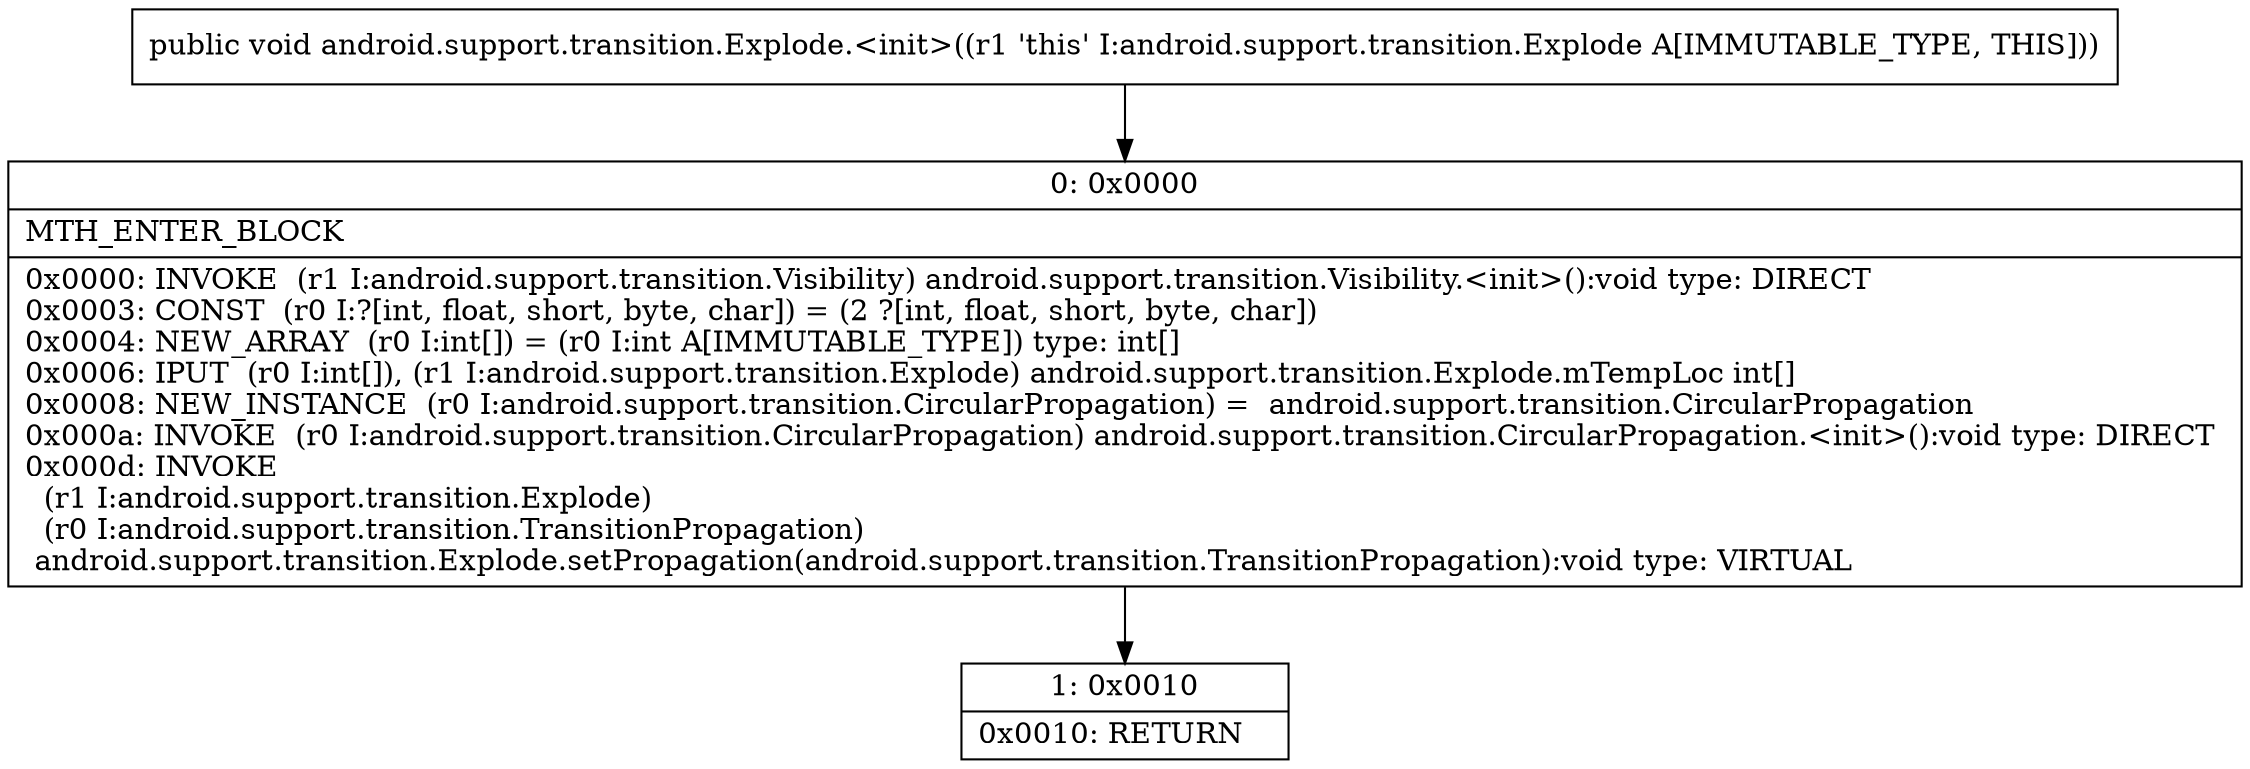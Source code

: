 digraph "CFG forandroid.support.transition.Explode.\<init\>()V" {
Node_0 [shape=record,label="{0\:\ 0x0000|MTH_ENTER_BLOCK\l|0x0000: INVOKE  (r1 I:android.support.transition.Visibility) android.support.transition.Visibility.\<init\>():void type: DIRECT \l0x0003: CONST  (r0 I:?[int, float, short, byte, char]) = (2 ?[int, float, short, byte, char]) \l0x0004: NEW_ARRAY  (r0 I:int[]) = (r0 I:int A[IMMUTABLE_TYPE]) type: int[] \l0x0006: IPUT  (r0 I:int[]), (r1 I:android.support.transition.Explode) android.support.transition.Explode.mTempLoc int[] \l0x0008: NEW_INSTANCE  (r0 I:android.support.transition.CircularPropagation) =  android.support.transition.CircularPropagation \l0x000a: INVOKE  (r0 I:android.support.transition.CircularPropagation) android.support.transition.CircularPropagation.\<init\>():void type: DIRECT \l0x000d: INVOKE  \l  (r1 I:android.support.transition.Explode)\l  (r0 I:android.support.transition.TransitionPropagation)\l android.support.transition.Explode.setPropagation(android.support.transition.TransitionPropagation):void type: VIRTUAL \l}"];
Node_1 [shape=record,label="{1\:\ 0x0010|0x0010: RETURN   \l}"];
MethodNode[shape=record,label="{public void android.support.transition.Explode.\<init\>((r1 'this' I:android.support.transition.Explode A[IMMUTABLE_TYPE, THIS])) }"];
MethodNode -> Node_0;
Node_0 -> Node_1;
}

